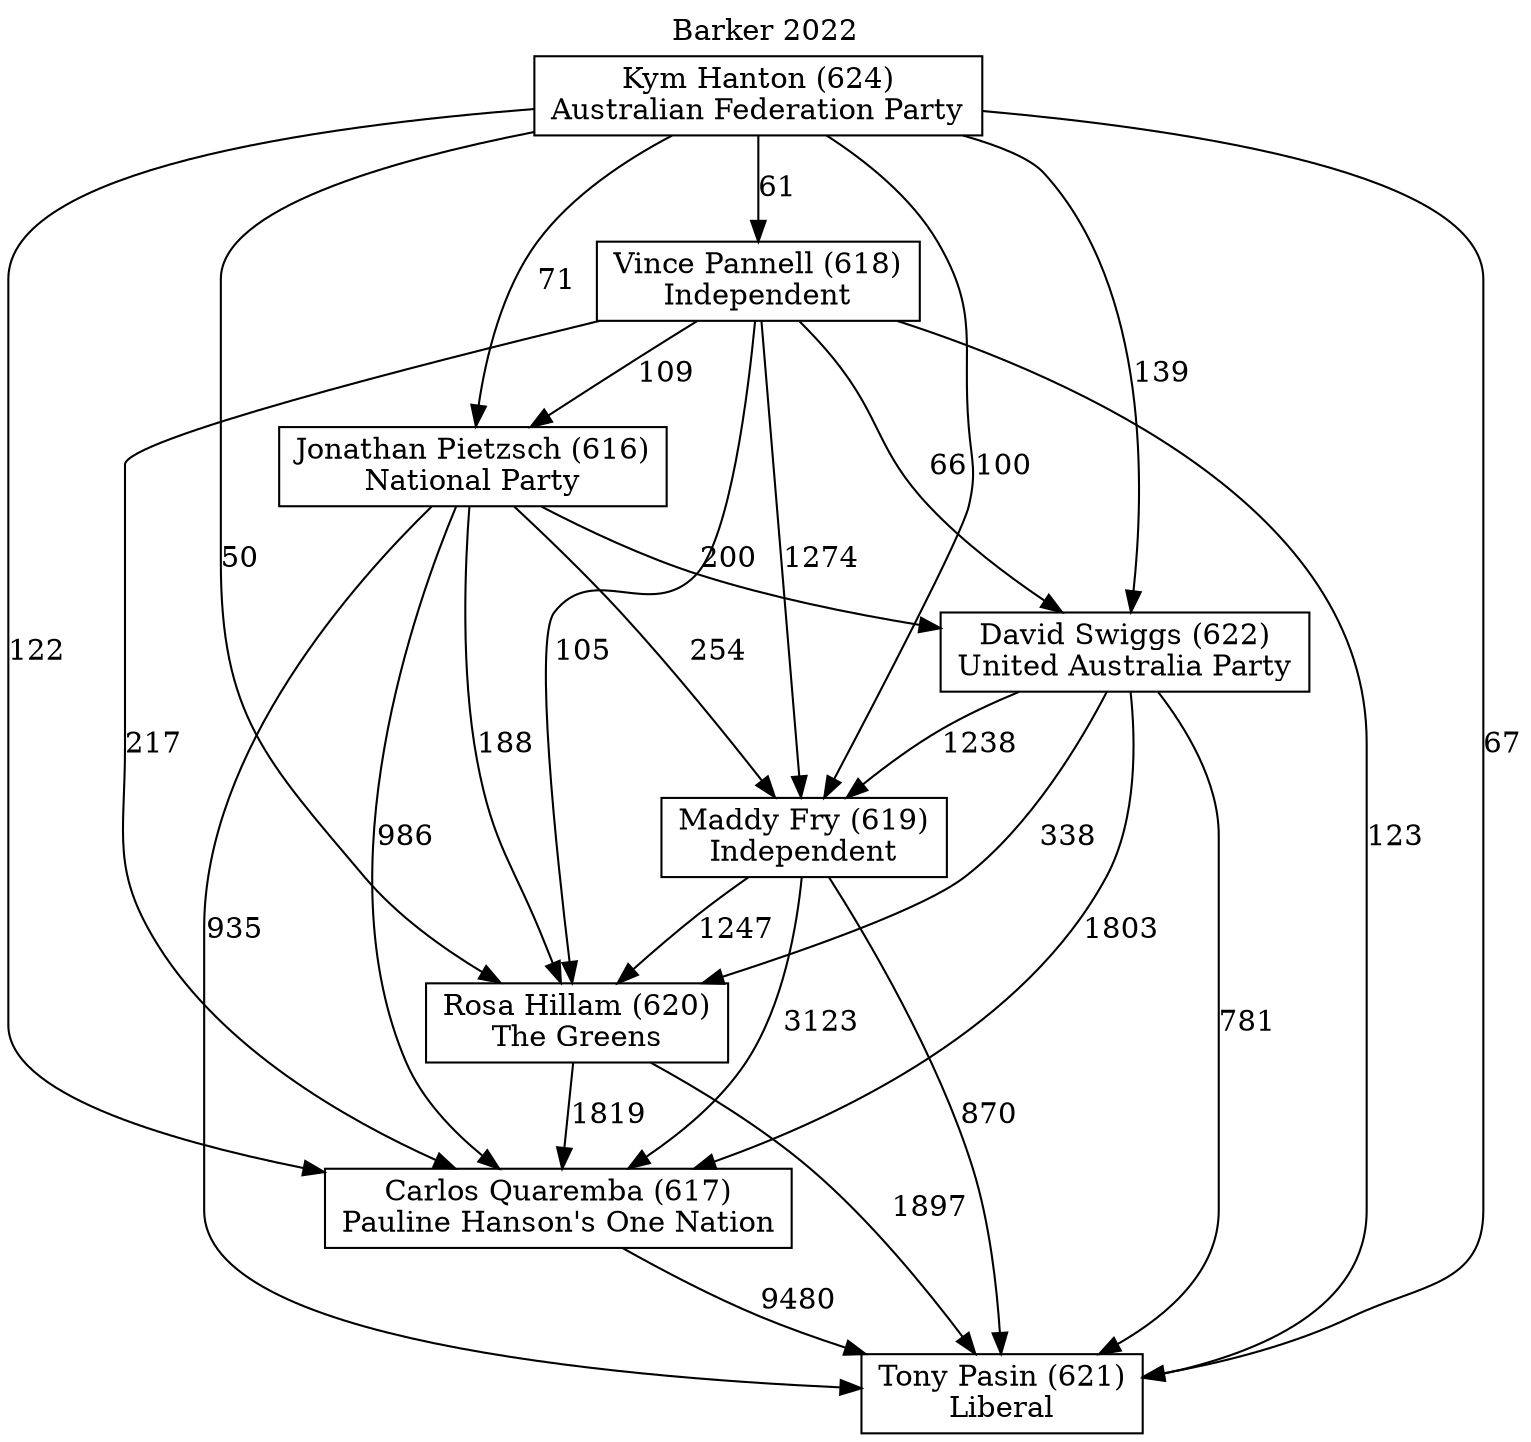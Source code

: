 // House preference flow
digraph "Tony Pasin (621)_Barker_2022" {
	graph [label="Barker 2022" labelloc=t mclimit=10]
	node [shape=box]
	"Carlos Quaremba (617)" [label="Carlos Quaremba (617)
Pauline Hanson's One Nation"]
	"David Swiggs (622)" [label="David Swiggs (622)
United Australia Party"]
	"Jonathan Pietzsch (616)" [label="Jonathan Pietzsch (616)
National Party"]
	"Kym Hanton (624)" [label="Kym Hanton (624)
Australian Federation Party"]
	"Maddy Fry (619)" [label="Maddy Fry (619)
Independent"]
	"Rosa Hillam (620)" [label="Rosa Hillam (620)
The Greens"]
	"Tony Pasin (621)" [label="Tony Pasin (621)
Liberal"]
	"Vince Pannell (618)" [label="Vince Pannell (618)
Independent"]
	"Carlos Quaremba (617)" -> "Tony Pasin (621)" [label=9480]
	"David Swiggs (622)" -> "Carlos Quaremba (617)" [label=1803]
	"David Swiggs (622)" -> "Maddy Fry (619)" [label=1238]
	"David Swiggs (622)" -> "Rosa Hillam (620)" [label=338]
	"David Swiggs (622)" -> "Tony Pasin (621)" [label=781]
	"Jonathan Pietzsch (616)" -> "Carlos Quaremba (617)" [label=986]
	"Jonathan Pietzsch (616)" -> "David Swiggs (622)" [label=200]
	"Jonathan Pietzsch (616)" -> "Maddy Fry (619)" [label=254]
	"Jonathan Pietzsch (616)" -> "Rosa Hillam (620)" [label=188]
	"Jonathan Pietzsch (616)" -> "Tony Pasin (621)" [label=935]
	"Kym Hanton (624)" -> "Carlos Quaremba (617)" [label=122]
	"Kym Hanton (624)" -> "David Swiggs (622)" [label=139]
	"Kym Hanton (624)" -> "Jonathan Pietzsch (616)" [label=71]
	"Kym Hanton (624)" -> "Maddy Fry (619)" [label=100]
	"Kym Hanton (624)" -> "Rosa Hillam (620)" [label=50]
	"Kym Hanton (624)" -> "Tony Pasin (621)" [label=67]
	"Kym Hanton (624)" -> "Vince Pannell (618)" [label=61]
	"Maddy Fry (619)" -> "Carlos Quaremba (617)" [label=3123]
	"Maddy Fry (619)" -> "Rosa Hillam (620)" [label=1247]
	"Maddy Fry (619)" -> "Tony Pasin (621)" [label=870]
	"Rosa Hillam (620)" -> "Carlos Quaremba (617)" [label=1819]
	"Rosa Hillam (620)" -> "Tony Pasin (621)" [label=1897]
	"Vince Pannell (618)" -> "Carlos Quaremba (617)" [label=217]
	"Vince Pannell (618)" -> "David Swiggs (622)" [label=66]
	"Vince Pannell (618)" -> "Jonathan Pietzsch (616)" [label=109]
	"Vince Pannell (618)" -> "Maddy Fry (619)" [label=1274]
	"Vince Pannell (618)" -> "Rosa Hillam (620)" [label=105]
	"Vince Pannell (618)" -> "Tony Pasin (621)" [label=123]
}
